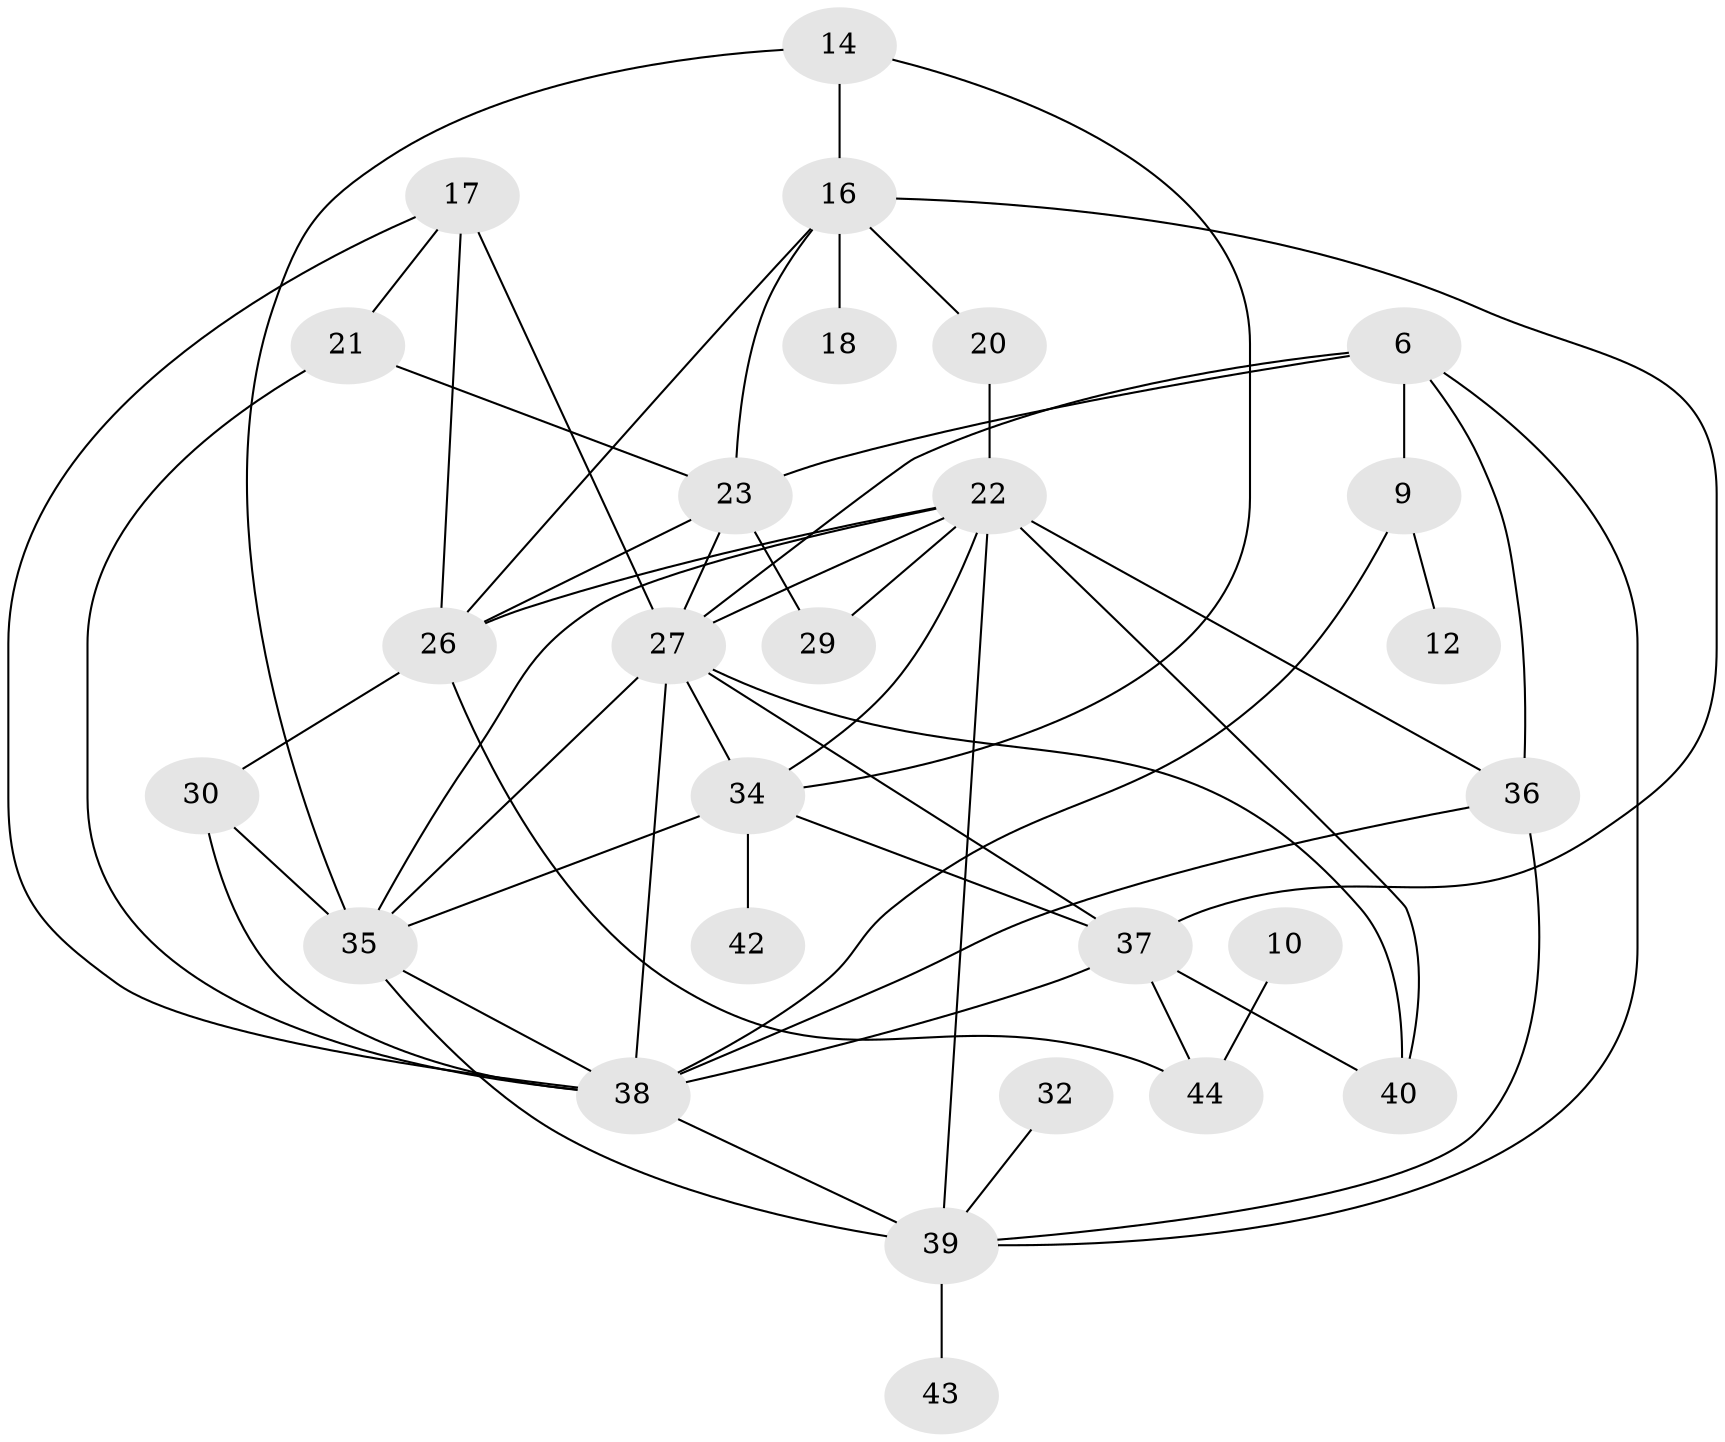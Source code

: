 // original degree distribution, {1: 0.22727272727272727, 0: 0.13636363636363635, 4: 0.16363636363636364, 2: 0.19090909090909092, 3: 0.18181818181818182, 7: 0.03636363636363636, 8: 0.00909090909090909, 5: 0.045454545454545456, 6: 0.00909090909090909}
// Generated by graph-tools (version 1.1) at 2025/35/03/04/25 23:35:49]
// undirected, 27 vertices, 56 edges
graph export_dot {
  node [color=gray90,style=filled];
  6;
  9;
  10;
  12;
  14;
  16;
  17;
  18;
  20;
  21;
  22;
  23;
  26;
  27;
  29;
  30;
  32;
  34;
  35;
  36;
  37;
  38;
  39;
  40;
  42;
  43;
  44;
  6 -- 9 [weight=1.0];
  6 -- 23 [weight=1.0];
  6 -- 27 [weight=1.0];
  6 -- 36 [weight=1.0];
  6 -- 39 [weight=1.0];
  9 -- 12 [weight=1.0];
  9 -- 38 [weight=1.0];
  10 -- 44 [weight=1.0];
  14 -- 16 [weight=1.0];
  14 -- 34 [weight=1.0];
  14 -- 35 [weight=1.0];
  16 -- 18 [weight=1.0];
  16 -- 20 [weight=1.0];
  16 -- 23 [weight=1.0];
  16 -- 26 [weight=1.0];
  16 -- 37 [weight=1.0];
  17 -- 21 [weight=1.0];
  17 -- 26 [weight=1.0];
  17 -- 27 [weight=2.0];
  17 -- 38 [weight=1.0];
  20 -- 22 [weight=2.0];
  21 -- 23 [weight=1.0];
  21 -- 38 [weight=1.0];
  22 -- 26 [weight=1.0];
  22 -- 27 [weight=1.0];
  22 -- 29 [weight=1.0];
  22 -- 34 [weight=1.0];
  22 -- 35 [weight=1.0];
  22 -- 36 [weight=2.0];
  22 -- 39 [weight=1.0];
  22 -- 40 [weight=1.0];
  23 -- 26 [weight=1.0];
  23 -- 27 [weight=1.0];
  23 -- 29 [weight=1.0];
  26 -- 30 [weight=1.0];
  26 -- 44 [weight=2.0];
  27 -- 34 [weight=2.0];
  27 -- 35 [weight=1.0];
  27 -- 37 [weight=2.0];
  27 -- 38 [weight=3.0];
  27 -- 40 [weight=1.0];
  30 -- 35 [weight=1.0];
  30 -- 38 [weight=1.0];
  32 -- 39 [weight=1.0];
  34 -- 35 [weight=1.0];
  34 -- 37 [weight=1.0];
  34 -- 42 [weight=1.0];
  35 -- 38 [weight=1.0];
  35 -- 39 [weight=1.0];
  36 -- 38 [weight=2.0];
  36 -- 39 [weight=1.0];
  37 -- 38 [weight=1.0];
  37 -- 40 [weight=1.0];
  37 -- 44 [weight=1.0];
  38 -- 39 [weight=2.0];
  39 -- 43 [weight=1.0];
}
